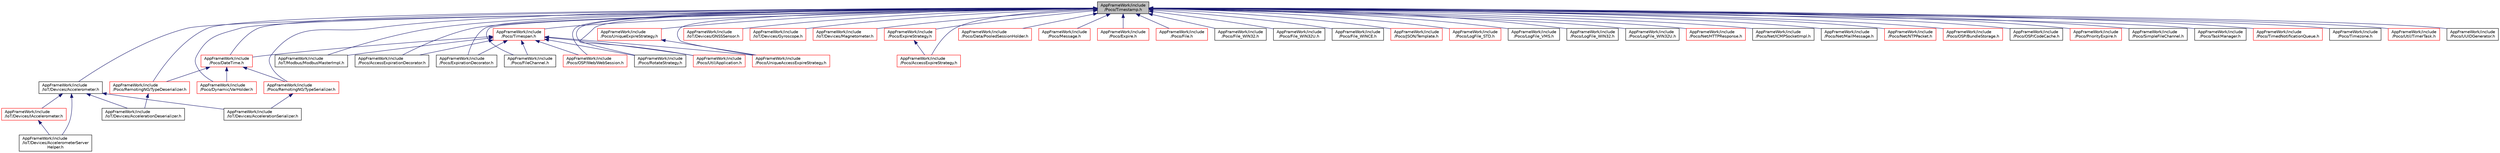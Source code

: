 digraph "AppFrameWork/include/Poco/Timestamp.h"
{
 // LATEX_PDF_SIZE
  edge [fontname="Helvetica",fontsize="10",labelfontname="Helvetica",labelfontsize="10"];
  node [fontname="Helvetica",fontsize="10",shape=record];
  Node1 [label="AppFrameWork/include\l/Poco/Timestamp.h",height=0.2,width=0.4,color="black", fillcolor="grey75", style="filled", fontcolor="black",tooltip=" "];
  Node1 -> Node2 [dir="back",color="midnightblue",fontsize="10",style="solid",fontname="Helvetica"];
  Node2 [label="AppFrameWork/include\l/IoT/Devices/Accelerometer.h",height=0.2,width=0.4,color="black", fillcolor="white", style="filled",URL="$Accelerometer_8h.html",tooltip=" "];
  Node2 -> Node3 [dir="back",color="midnightblue",fontsize="10",style="solid",fontname="Helvetica"];
  Node3 [label="AppFrameWork/include\l/IoT/Devices/AccelerationDeserializer.h",height=0.2,width=0.4,color="black", fillcolor="white", style="filled",URL="$AccelerationDeserializer_8h.html",tooltip=" "];
  Node2 -> Node4 [dir="back",color="midnightblue",fontsize="10",style="solid",fontname="Helvetica"];
  Node4 [label="AppFrameWork/include\l/IoT/Devices/AccelerationSerializer.h",height=0.2,width=0.4,color="black", fillcolor="white", style="filled",URL="$AccelerationSerializer_8h.html",tooltip=" "];
  Node2 -> Node5 [dir="back",color="midnightblue",fontsize="10",style="solid",fontname="Helvetica"];
  Node5 [label="AppFrameWork/include\l/IoT/Devices/AccelerometerServer\lHelper.h",height=0.2,width=0.4,color="black", fillcolor="white", style="filled",URL="$AccelerometerServerHelper_8h.html",tooltip=" "];
  Node2 -> Node6 [dir="back",color="midnightblue",fontsize="10",style="solid",fontname="Helvetica"];
  Node6 [label="AppFrameWork/include\l/IoT/Devices/IAccelerometer.h",height=0.2,width=0.4,color="red", fillcolor="white", style="filled",URL="$IAccelerometer_8h.html",tooltip=" "];
  Node6 -> Node5 [dir="back",color="midnightblue",fontsize="10",style="solid",fontname="Helvetica"];
  Node1 -> Node10 [dir="back",color="midnightblue",fontsize="10",style="solid",fontname="Helvetica"];
  Node10 [label="AppFrameWork/include\l/IoT/Devices/GNSSSensor.h",height=0.2,width=0.4,color="red", fillcolor="white", style="filled",URL="$GNSSSensor_8h.html",tooltip=" "];
  Node1 -> Node20 [dir="back",color="midnightblue",fontsize="10",style="solid",fontname="Helvetica"];
  Node20 [label="AppFrameWork/include\l/IoT/Devices/Gyroscope.h",height=0.2,width=0.4,color="red", fillcolor="white", style="filled",URL="$Gyroscope_8h.html",tooltip=" "];
  Node1 -> Node28 [dir="back",color="midnightblue",fontsize="10",style="solid",fontname="Helvetica"];
  Node28 [label="AppFrameWork/include\l/IoT/Devices/Magnetometer.h",height=0.2,width=0.4,color="red", fillcolor="white", style="filled",URL="$Magnetometer_8h.html",tooltip=" "];
  Node1 -> Node36 [dir="back",color="midnightblue",fontsize="10",style="solid",fontname="Helvetica"];
  Node36 [label="AppFrameWork/include\l/IoT/Modbus/ModbusMasterImpl.h",height=0.2,width=0.4,color="black", fillcolor="white", style="filled",URL="$ModbusMasterImpl_8h.html",tooltip=" "];
  Node1 -> Node37 [dir="back",color="midnightblue",fontsize="10",style="solid",fontname="Helvetica"];
  Node37 [label="AppFrameWork/include\l/Poco/AccessExpirationDecorator.h",height=0.2,width=0.4,color="black", fillcolor="white", style="filled",URL="$AccessExpirationDecorator_8h.html",tooltip=" "];
  Node1 -> Node38 [dir="back",color="midnightblue",fontsize="10",style="solid",fontname="Helvetica"];
  Node38 [label="AppFrameWork/include\l/Poco/AccessExpireStrategy.h",height=0.2,width=0.4,color="red", fillcolor="white", style="filled",URL="$AccessExpireStrategy_8h.html",tooltip=" "];
  Node1 -> Node41 [dir="back",color="midnightblue",fontsize="10",style="solid",fontname="Helvetica"];
  Node41 [label="AppFrameWork/include\l/Poco/Data/PooledSessionHolder.h",height=0.2,width=0.4,color="red", fillcolor="white", style="filled",URL="$PooledSessionHolder_8h.html",tooltip=" "];
  Node1 -> Node45 [dir="back",color="midnightblue",fontsize="10",style="solid",fontname="Helvetica"];
  Node45 [label="AppFrameWork/include\l/Poco/DateTime.h",height=0.2,width=0.4,color="red", fillcolor="white", style="filled",URL="$DateTime_8h.html",tooltip=" "];
  Node45 -> Node103 [dir="back",color="midnightblue",fontsize="10",style="solid",fontname="Helvetica"];
  Node103 [label="AppFrameWork/include\l/Poco/Dynamic/VarHolder.h",height=0.2,width=0.4,color="red", fillcolor="white", style="filled",URL="$VarHolder_8h.html",tooltip=" "];
  Node45 -> Node207 [dir="back",color="midnightblue",fontsize="10",style="solid",fontname="Helvetica"];
  Node207 [label="AppFrameWork/include\l/Poco/RemotingNG/TypeDeserializer.h",height=0.2,width=0.4,color="red", fillcolor="white", style="filled",URL="$TypeDeserializer_8h.html",tooltip=" "];
  Node207 -> Node3 [dir="back",color="midnightblue",fontsize="10",style="solid",fontname="Helvetica"];
  Node45 -> Node137 [dir="back",color="midnightblue",fontsize="10",style="solid",fontname="Helvetica"];
  Node137 [label="AppFrameWork/include\l/Poco/RemotingNG/TypeSerializer.h",height=0.2,width=0.4,color="red", fillcolor="white", style="filled",URL="$TypeSerializer_8h.html",tooltip=" "];
  Node137 -> Node4 [dir="back",color="midnightblue",fontsize="10",style="solid",fontname="Helvetica"];
  Node1 -> Node279 [dir="back",color="midnightblue",fontsize="10",style="solid",fontname="Helvetica"];
  Node279 [label="AppFrameWork/include\l/Poco/Message.h",height=0.2,width=0.4,color="red", fillcolor="white", style="filled",URL="$Message_8h.html",tooltip=" "];
  Node1 -> Node103 [dir="back",color="midnightblue",fontsize="10",style="solid",fontname="Helvetica"];
  Node1 -> Node497 [dir="back",color="midnightblue",fontsize="10",style="solid",fontname="Helvetica"];
  Node497 [label="AppFrameWork/include\l/Poco/ExpirationDecorator.h",height=0.2,width=0.4,color="black", fillcolor="white", style="filled",URL="$ExpirationDecorator_8h.html",tooltip=" "];
  Node1 -> Node498 [dir="back",color="midnightblue",fontsize="10",style="solid",fontname="Helvetica"];
  Node498 [label="AppFrameWork/include\l/Poco/Expire.h",height=0.2,width=0.4,color="red", fillcolor="white", style="filled",URL="$Expire_8h.html",tooltip=" "];
  Node1 -> Node500 [dir="back",color="midnightblue",fontsize="10",style="solid",fontname="Helvetica"];
  Node500 [label="AppFrameWork/include\l/Poco/ExpireStrategy.h",height=0.2,width=0.4,color="red", fillcolor="white", style="filled",URL="$ExpireStrategy_8h.html",tooltip=" "];
  Node500 -> Node38 [dir="back",color="midnightblue",fontsize="10",style="solid",fontname="Helvetica"];
  Node1 -> Node501 [dir="back",color="midnightblue",fontsize="10",style="solid",fontname="Helvetica"];
  Node501 [label="AppFrameWork/include\l/Poco/File.h",height=0.2,width=0.4,color="red", fillcolor="white", style="filled",URL="$File_8h.html",tooltip=" "];
  Node1 -> Node509 [dir="back",color="midnightblue",fontsize="10",style="solid",fontname="Helvetica"];
  Node509 [label="AppFrameWork/include\l/Poco/File_WIN32.h",height=0.2,width=0.4,color="black", fillcolor="white", style="filled",URL="$File__WIN32_8h.html",tooltip=" "];
  Node1 -> Node510 [dir="back",color="midnightblue",fontsize="10",style="solid",fontname="Helvetica"];
  Node510 [label="AppFrameWork/include\l/Poco/File_WIN32U.h",height=0.2,width=0.4,color="black", fillcolor="white", style="filled",URL="$File__WIN32U_8h.html",tooltip=" "];
  Node1 -> Node511 [dir="back",color="midnightblue",fontsize="10",style="solid",fontname="Helvetica"];
  Node511 [label="AppFrameWork/include\l/Poco/File_WINCE.h",height=0.2,width=0.4,color="black", fillcolor="white", style="filled",URL="$File__WINCE_8h.html",tooltip=" "];
  Node1 -> Node512 [dir="back",color="midnightblue",fontsize="10",style="solid",fontname="Helvetica"];
  Node512 [label="AppFrameWork/include\l/Poco/FileChannel.h",height=0.2,width=0.4,color="black", fillcolor="white", style="filled",URL="$FileChannel_8h.html",tooltip=" "];
  Node1 -> Node134 [dir="back",color="midnightblue",fontsize="10",style="solid",fontname="Helvetica"];
  Node134 [label="AppFrameWork/include\l/Poco/JSON/Template.h",height=0.2,width=0.4,color="red", fillcolor="white", style="filled",URL="$Template_8h.html",tooltip=" "];
  Node1 -> Node513 [dir="back",color="midnightblue",fontsize="10",style="solid",fontname="Helvetica"];
  Node513 [label="AppFrameWork/include\l/Poco/LogFile_STD.h",height=0.2,width=0.4,color="red", fillcolor="white", style="filled",URL="$LogFile__STD_8h.html",tooltip=" "];
  Node1 -> Node515 [dir="back",color="midnightblue",fontsize="10",style="solid",fontname="Helvetica"];
  Node515 [label="AppFrameWork/include\l/Poco/LogFile_VMS.h",height=0.2,width=0.4,color="black", fillcolor="white", style="filled",URL="$LogFile__VMS_8h.html",tooltip=" "];
  Node1 -> Node516 [dir="back",color="midnightblue",fontsize="10",style="solid",fontname="Helvetica"];
  Node516 [label="AppFrameWork/include\l/Poco/LogFile_WIN32.h",height=0.2,width=0.4,color="black", fillcolor="white", style="filled",URL="$LogFile__WIN32_8h.html",tooltip=" "];
  Node1 -> Node517 [dir="back",color="midnightblue",fontsize="10",style="solid",fontname="Helvetica"];
  Node517 [label="AppFrameWork/include\l/Poco/LogFile_WIN32U.h",height=0.2,width=0.4,color="black", fillcolor="white", style="filled",URL="$LogFile__WIN32U_8h.html",tooltip=" "];
  Node1 -> Node518 [dir="back",color="midnightblue",fontsize="10",style="solid",fontname="Helvetica"];
  Node518 [label="AppFrameWork/include\l/Poco/Net/HTTPResponse.h",height=0.2,width=0.4,color="red", fillcolor="white", style="filled",URL="$HTTPResponse_8h.html",tooltip=" "];
  Node1 -> Node524 [dir="back",color="midnightblue",fontsize="10",style="solid",fontname="Helvetica"];
  Node524 [label="AppFrameWork/include\l/Poco/Net/ICMPSocketImpl.h",height=0.2,width=0.4,color="black", fillcolor="white", style="filled",URL="$ICMPSocketImpl_8h.html",tooltip=" "];
  Node1 -> Node525 [dir="back",color="midnightblue",fontsize="10",style="solid",fontname="Helvetica"];
  Node525 [label="AppFrameWork/include\l/Poco/Net/MailMessage.h",height=0.2,width=0.4,color="black", fillcolor="white", style="filled",URL="$MailMessage_8h.html",tooltip=" "];
  Node1 -> Node526 [dir="back",color="midnightblue",fontsize="10",style="solid",fontname="Helvetica"];
  Node526 [label="AppFrameWork/include\l/Poco/Net/NTPPacket.h",height=0.2,width=0.4,color="red", fillcolor="white", style="filled",URL="$NTPPacket_8h.html",tooltip=" "];
  Node1 -> Node528 [dir="back",color="midnightblue",fontsize="10",style="solid",fontname="Helvetica"];
  Node528 [label="AppFrameWork/include\l/Poco/OSP/BundleStorage.h",height=0.2,width=0.4,color="red", fillcolor="white", style="filled",URL="$BundleStorage_8h.html",tooltip=" "];
  Node1 -> Node489 [dir="back",color="midnightblue",fontsize="10",style="solid",fontname="Helvetica"];
  Node489 [label="AppFrameWork/include\l/Poco/OSP/CodeCache.h",height=0.2,width=0.4,color="black", fillcolor="white", style="filled",URL="$CodeCache_8h.html",tooltip=" "];
  Node1 -> Node438 [dir="back",color="midnightblue",fontsize="10",style="solid",fontname="Helvetica"];
  Node438 [label="AppFrameWork/include\l/Poco/OSP/Web/WebSession.h",height=0.2,width=0.4,color="red", fillcolor="white", style="filled",URL="$WebSession_8h.html",tooltip=" "];
  Node1 -> Node531 [dir="back",color="midnightblue",fontsize="10",style="solid",fontname="Helvetica"];
  Node531 [label="AppFrameWork/include\l/Poco/PriorityExpire.h",height=0.2,width=0.4,color="red", fillcolor="white", style="filled",URL="$PriorityExpire_8h.html",tooltip=" "];
  Node1 -> Node207 [dir="back",color="midnightblue",fontsize="10",style="solid",fontname="Helvetica"];
  Node1 -> Node137 [dir="back",color="midnightblue",fontsize="10",style="solid",fontname="Helvetica"];
  Node1 -> Node264 [dir="back",color="midnightblue",fontsize="10",style="solid",fontname="Helvetica"];
  Node264 [label="AppFrameWork/include\l/Poco/RotateStrategy.h",height=0.2,width=0.4,color="black", fillcolor="white", style="filled",URL="$RotateStrategy_8h.html",tooltip=" "];
  Node1 -> Node533 [dir="back",color="midnightblue",fontsize="10",style="solid",fontname="Helvetica"];
  Node533 [label="AppFrameWork/include\l/Poco/SimpleFileChannel.h",height=0.2,width=0.4,color="black", fillcolor="white", style="filled",URL="$SimpleFileChannel_8h.html",tooltip=" "];
  Node1 -> Node534 [dir="back",color="midnightblue",fontsize="10",style="solid",fontname="Helvetica"];
  Node534 [label="AppFrameWork/include\l/Poco/TaskManager.h",height=0.2,width=0.4,color="black", fillcolor="white", style="filled",URL="$TaskManager_8h.html",tooltip=" "];
  Node1 -> Node535 [dir="back",color="midnightblue",fontsize="10",style="solid",fontname="Helvetica"];
  Node535 [label="AppFrameWork/include\l/Poco/TimedNotificationQueue.h",height=0.2,width=0.4,color="red", fillcolor="white", style="filled",URL="$TimedNotificationQueue_8h.html",tooltip=" "];
  Node1 -> Node538 [dir="back",color="midnightblue",fontsize="10",style="solid",fontname="Helvetica"];
  Node538 [label="AppFrameWork/include\l/Poco/Timespan.h",height=0.2,width=0.4,color="red", fillcolor="white", style="filled",URL="$Timespan_8h.html",tooltip=" "];
  Node538 -> Node36 [dir="back",color="midnightblue",fontsize="10",style="solid",fontname="Helvetica"];
  Node538 -> Node37 [dir="back",color="midnightblue",fontsize="10",style="solid",fontname="Helvetica"];
  Node538 -> Node45 [dir="back",color="midnightblue",fontsize="10",style="solid",fontname="Helvetica"];
  Node538 -> Node497 [dir="back",color="midnightblue",fontsize="10",style="solid",fontname="Helvetica"];
  Node538 -> Node512 [dir="back",color="midnightblue",fontsize="10",style="solid",fontname="Helvetica"];
  Node538 -> Node438 [dir="back",color="midnightblue",fontsize="10",style="solid",fontname="Helvetica"];
  Node538 -> Node264 [dir="back",color="midnightblue",fontsize="10",style="solid",fontname="Helvetica"];
  Node538 -> Node559 [dir="back",color="midnightblue",fontsize="10",style="solid",fontname="Helvetica"];
  Node559 [label="AppFrameWork/include\l/Poco/UniqueAccessExpireStrategy.h",height=0.2,width=0.4,color="red", fillcolor="white", style="filled",URL="$UniqueAccessExpireStrategy_8h.html",tooltip=" "];
  Node538 -> Node469 [dir="back",color="midnightblue",fontsize="10",style="solid",fontname="Helvetica"];
  Node469 [label="AppFrameWork/include\l/Poco/Util/Application.h",height=0.2,width=0.4,color="red", fillcolor="white", style="filled",URL="$Application_8h.html",tooltip=" "];
  Node1 -> Node560 [dir="back",color="midnightblue",fontsize="10",style="solid",fontname="Helvetica"];
  Node560 [label="AppFrameWork/include\l/Poco/Timezone.h",height=0.2,width=0.4,color="black", fillcolor="white", style="filled",URL="$Timezone_8h.html",tooltip=" "];
  Node1 -> Node559 [dir="back",color="midnightblue",fontsize="10",style="solid",fontname="Helvetica"];
  Node1 -> Node561 [dir="back",color="midnightblue",fontsize="10",style="solid",fontname="Helvetica"];
  Node561 [label="AppFrameWork/include\l/Poco/UniqueExpireStrategy.h",height=0.2,width=0.4,color="red", fillcolor="white", style="filled",URL="$UniqueExpireStrategy_8h.html",tooltip=" "];
  Node561 -> Node559 [dir="back",color="midnightblue",fontsize="10",style="solid",fontname="Helvetica"];
  Node1 -> Node469 [dir="back",color="midnightblue",fontsize="10",style="solid",fontname="Helvetica"];
  Node1 -> Node562 [dir="back",color="midnightblue",fontsize="10",style="solid",fontname="Helvetica"];
  Node562 [label="AppFrameWork/include\l/Poco/Util/TimerTask.h",height=0.2,width=0.4,color="red", fillcolor="white", style="filled",URL="$TimerTask_8h.html",tooltip=" "];
  Node1 -> Node564 [dir="back",color="midnightblue",fontsize="10",style="solid",fontname="Helvetica"];
  Node564 [label="AppFrameWork/include\l/Poco/UUIDGenerator.h",height=0.2,width=0.4,color="black", fillcolor="white", style="filled",URL="$UUIDGenerator_8h.html",tooltip=" "];
}
